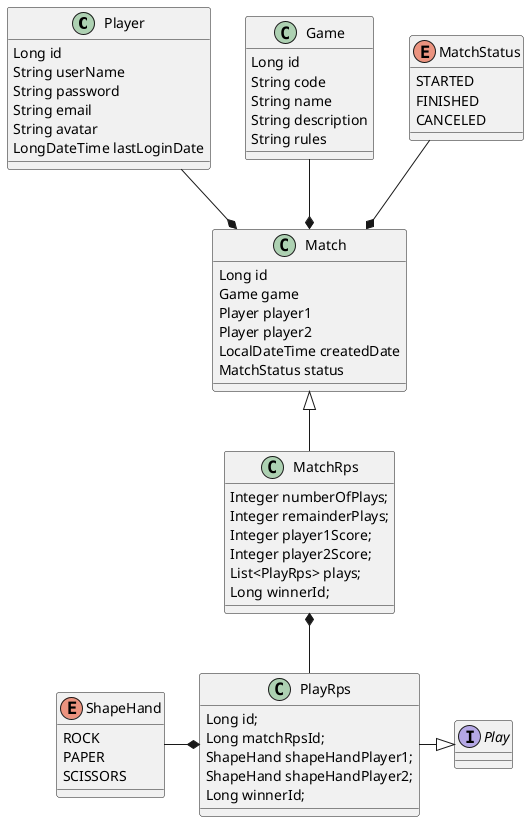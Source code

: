 @startuml
'https://plantuml.com/sequence-diagram

class Player {
    Long id
    String userName
    String password
    String email
    String avatar
    LongDateTime lastLoginDate
}

class Game{
    Long id
    String code
    String name
    String description
    String rules
}

class Match{
    Long id
    Game game
    Player player1
    Player player2
    LocalDateTime createdDate
    MatchStatus status
}

class MatchRps {
    Integer numberOfPlays;
    Integer remainderPlays;
    Integer player1Score;
    Integer player2Score;
    List<PlayRps> plays;
    Long winnerId;
}
interface Play {
}
class PlayRps {
    Long id;
    Long matchRpsId;
    ShapeHand shapeHandPlayer1;
    ShapeHand shapeHandPlayer2;
    Long winnerId;
}

enum ShapeHand {
    ROCK
    PAPER
    SCISSORS
}

enum MatchStatus{
    STARTED
    FINISHED
    CANCELED
}

MatchStatus --* Match
Game --* Match
Player --* Match
Match <|-- MatchRps
MatchRps *-- PlayRps
PlayRps *-l- ShapeHand
PlayRps -r-|> Play
@enduml